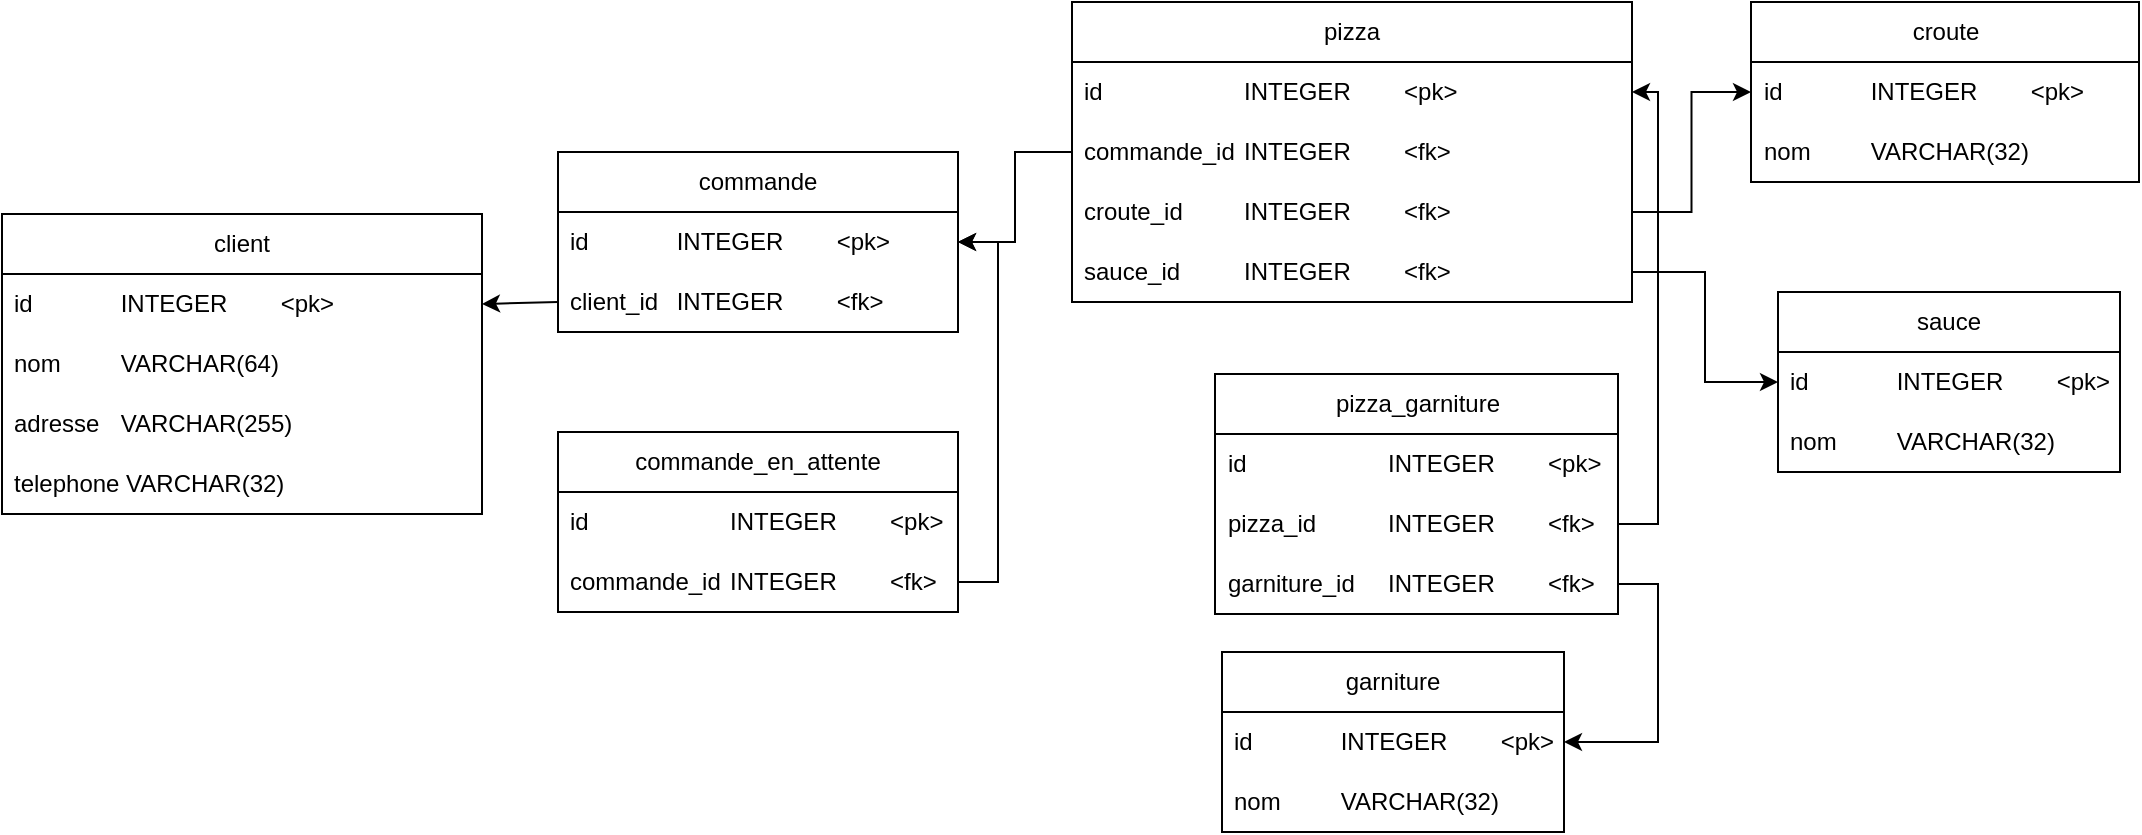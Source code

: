 <mxfile version="24.7.8">
  <diagram name="Page-1" id="law7bUPSEJyQWo3h34s5">
    <mxGraphModel dx="2140" dy="621" grid="0" gridSize="10" guides="1" tooltips="1" connect="1" arrows="1" fold="1" page="1" pageScale="1" pageWidth="850" pageHeight="1100" math="0" shadow="0">
      <root>
        <mxCell id="0" />
        <mxCell id="1" parent="0" />
        <mxCell id="54uGrx507U9KmqOnWweh-1" value="client" style="swimlane;fontStyle=0;childLayout=stackLayout;horizontal=1;startSize=30;horizontalStack=0;resizeParent=1;resizeParentMax=0;resizeLast=0;collapsible=1;marginBottom=0;whiteSpace=wrap;html=1;" parent="1" vertex="1">
          <mxGeometry x="-508" y="145" width="240" height="150" as="geometry" />
        </mxCell>
        <mxCell id="54uGrx507U9KmqOnWweh-2" value="id&lt;span style=&quot;white-space: pre;&quot;&gt;&#x9;&lt;/span&gt;&lt;span style=&quot;white-space: pre;&quot;&gt;&#x9;&lt;/span&gt;INTEGER&lt;span style=&quot;white-space: pre;&quot;&gt;&#x9;&lt;/span&gt;&amp;lt;pk&amp;gt;" style="text;strokeColor=none;fillColor=none;align=left;verticalAlign=middle;spacingLeft=4;spacingRight=4;overflow=hidden;points=[[0,0.5],[1,0.5]];portConstraint=eastwest;rotatable=0;whiteSpace=wrap;html=1;" parent="54uGrx507U9KmqOnWweh-1" vertex="1">
          <mxGeometry y="30" width="240" height="30" as="geometry" />
        </mxCell>
        <mxCell id="54uGrx507U9KmqOnWweh-3" value="nom&lt;span style=&quot;white-space: pre;&quot;&gt;&#x9;&lt;span style=&quot;white-space: pre;&quot;&gt;&#x9;&lt;/span&gt;&lt;/span&gt;VARCHAR(64)" style="text;strokeColor=none;fillColor=none;align=left;verticalAlign=middle;spacingLeft=4;spacingRight=4;overflow=hidden;points=[[0,0.5],[1,0.5]];portConstraint=eastwest;rotatable=0;whiteSpace=wrap;html=1;" parent="54uGrx507U9KmqOnWweh-1" vertex="1">
          <mxGeometry y="60" width="240" height="30" as="geometry" />
        </mxCell>
        <mxCell id="54uGrx507U9KmqOnWweh-4" value="adresse&lt;span style=&quot;white-space: pre;&quot;&gt;&#x9;&lt;/span&gt;VARCHAR(255)" style="text;strokeColor=none;fillColor=none;align=left;verticalAlign=middle;spacingLeft=4;spacingRight=4;overflow=hidden;points=[[0,0.5],[1,0.5]];portConstraint=eastwest;rotatable=0;whiteSpace=wrap;html=1;" parent="54uGrx507U9KmqOnWweh-1" vertex="1">
          <mxGeometry y="90" width="240" height="30" as="geometry" />
        </mxCell>
        <mxCell id="ClLT0BkD_5wGzcArE--C-41" value="telephone VARCHAR(32)" style="text;strokeColor=none;fillColor=none;align=left;verticalAlign=middle;spacingLeft=4;spacingRight=4;overflow=hidden;points=[[0,0.5],[1,0.5]];portConstraint=eastwest;rotatable=0;whiteSpace=wrap;html=1;" parent="54uGrx507U9KmqOnWweh-1" vertex="1">
          <mxGeometry y="120" width="240" height="30" as="geometry" />
        </mxCell>
        <mxCell id="54uGrx507U9KmqOnWweh-5" value="commande" style="swimlane;fontStyle=0;childLayout=stackLayout;horizontal=1;startSize=30;horizontalStack=0;resizeParent=1;resizeParentMax=0;resizeLast=0;collapsible=1;marginBottom=0;whiteSpace=wrap;html=1;" parent="1" vertex="1">
          <mxGeometry x="-230" y="114" width="200" height="90" as="geometry" />
        </mxCell>
        <mxCell id="54uGrx507U9KmqOnWweh-6" value="id&lt;span style=&quot;white-space: pre;&quot;&gt;&#x9;&lt;/span&gt;&lt;span style=&quot;white-space: pre;&quot;&gt;&#x9;&lt;/span&gt;INTEGER&lt;span style=&quot;white-space: pre;&quot;&gt;&#x9;&lt;/span&gt;&amp;lt;pk&amp;gt;" style="text;strokeColor=none;fillColor=none;align=left;verticalAlign=middle;spacingLeft=4;spacingRight=4;overflow=hidden;points=[[0,0.5],[1,0.5]];portConstraint=eastwest;rotatable=0;whiteSpace=wrap;html=1;" parent="54uGrx507U9KmqOnWweh-5" vertex="1">
          <mxGeometry y="30" width="200" height="30" as="geometry" />
        </mxCell>
        <mxCell id="54uGrx507U9KmqOnWweh-7" value="client_id&lt;span style=&quot;white-space: pre;&quot;&gt;&#x9;&lt;/span&gt;INTEGER&lt;span style=&quot;white-space: pre;&quot;&gt;&#x9;&lt;/span&gt;&amp;lt;fk&amp;gt;" style="text;strokeColor=none;fillColor=none;align=left;verticalAlign=middle;spacingLeft=4;spacingRight=4;overflow=hidden;points=[[0,0.5],[1,0.5]];portConstraint=eastwest;rotatable=0;whiteSpace=wrap;html=1;" parent="54uGrx507U9KmqOnWweh-5" vertex="1">
          <mxGeometry y="60" width="200" height="30" as="geometry" />
        </mxCell>
        <mxCell id="54uGrx507U9KmqOnWweh-9" value="" style="endArrow=classic;html=1;rounded=0;exitX=0;exitY=0.5;exitDx=0;exitDy=0;entryX=1;entryY=0.5;entryDx=0;entryDy=0;" parent="1" source="54uGrx507U9KmqOnWweh-7" target="54uGrx507U9KmqOnWweh-2" edge="1">
          <mxGeometry width="50" height="50" relative="1" as="geometry">
            <mxPoint x="230" y="320" as="sourcePoint" />
            <mxPoint x="280" y="270" as="targetPoint" />
          </mxGeometry>
        </mxCell>
        <mxCell id="54uGrx507U9KmqOnWweh-10" value="pizza" style="swimlane;fontStyle=0;childLayout=stackLayout;horizontal=1;startSize=30;horizontalStack=0;resizeParent=1;resizeParentMax=0;resizeLast=0;collapsible=1;marginBottom=0;whiteSpace=wrap;html=1;" parent="1" vertex="1">
          <mxGeometry x="27" y="39" width="280" height="150" as="geometry" />
        </mxCell>
        <mxCell id="54uGrx507U9KmqOnWweh-11" value="id&lt;span style=&quot;white-space: pre;&quot;&gt;&#x9;&lt;/span&gt;&lt;span style=&quot;white-space: pre;&quot;&gt;&#x9;&lt;span style=&quot;white-space: pre;&quot;&gt;&#x9;&lt;/span&gt;&lt;/span&gt;INTEGER&lt;span style=&quot;white-space: pre;&quot;&gt;&#x9;&lt;/span&gt;&amp;lt;pk&amp;gt;" style="text;strokeColor=none;fillColor=none;align=left;verticalAlign=middle;spacingLeft=4;spacingRight=4;overflow=hidden;points=[[0,0.5],[1,0.5]];portConstraint=eastwest;rotatable=0;whiteSpace=wrap;html=1;" parent="54uGrx507U9KmqOnWweh-10" vertex="1">
          <mxGeometry y="30" width="280" height="30" as="geometry" />
        </mxCell>
        <mxCell id="54uGrx507U9KmqOnWweh-12" value="commande_id&lt;span style=&quot;white-space: pre;&quot;&gt;&#x9;&lt;/span&gt;INTEGER&lt;span style=&quot;white-space: pre;&quot;&gt;&#x9;&lt;/span&gt;&amp;lt;fk&amp;gt;" style="text;strokeColor=none;fillColor=none;align=left;verticalAlign=middle;spacingLeft=4;spacingRight=4;overflow=hidden;points=[[0,0.5],[1,0.5]];portConstraint=eastwest;rotatable=0;whiteSpace=wrap;html=1;" parent="54uGrx507U9KmqOnWweh-10" vertex="1">
          <mxGeometry y="60" width="280" height="30" as="geometry" />
        </mxCell>
        <mxCell id="fwsgoGqbC8sUdUVnBDKP-1" value="croute_id&lt;span style=&quot;white-space: pre;&quot;&gt;&#x9;&lt;/span&gt;&lt;span style=&quot;white-space: pre;&quot;&gt;&#x9;&lt;/span&gt;INTEGER&lt;span style=&quot;white-space: pre;&quot;&gt;&#x9;&lt;/span&gt;&amp;lt;fk&amp;gt;" style="text;strokeColor=none;fillColor=none;align=left;verticalAlign=middle;spacingLeft=4;spacingRight=4;overflow=hidden;points=[[0,0.5],[1,0.5]];portConstraint=eastwest;rotatable=0;whiteSpace=wrap;html=1;" vertex="1" parent="54uGrx507U9KmqOnWweh-10">
          <mxGeometry y="90" width="280" height="30" as="geometry" />
        </mxCell>
        <mxCell id="fwsgoGqbC8sUdUVnBDKP-3" value="sauce_id&lt;span style=&quot;white-space: pre;&quot;&gt;&#x9;&lt;/span&gt;&lt;span style=&quot;white-space: pre;&quot;&gt;&#x9;&lt;/span&gt;INTEGER&lt;span style=&quot;white-space: pre;&quot;&gt;&#x9;&lt;/span&gt;&amp;lt;fk&amp;gt;" style="text;strokeColor=none;fillColor=none;align=left;verticalAlign=middle;spacingLeft=4;spacingRight=4;overflow=hidden;points=[[0,0.5],[1,0.5]];portConstraint=eastwest;rotatable=0;whiteSpace=wrap;html=1;" vertex="1" parent="54uGrx507U9KmqOnWweh-10">
          <mxGeometry y="120" width="280" height="30" as="geometry" />
        </mxCell>
        <mxCell id="54uGrx507U9KmqOnWweh-20" value="commande_en_attente" style="swimlane;fontStyle=0;childLayout=stackLayout;horizontal=1;startSize=30;horizontalStack=0;resizeParent=1;resizeParentMax=0;resizeLast=0;collapsible=1;marginBottom=0;whiteSpace=wrap;html=1;" parent="1" vertex="1">
          <mxGeometry x="-230" y="254" width="200" height="90" as="geometry" />
        </mxCell>
        <mxCell id="54uGrx507U9KmqOnWweh-21" value="id&lt;span style=&quot;white-space: pre;&quot;&gt;&#x9;&lt;span style=&quot;white-space: pre;&quot;&gt;&#x9;&lt;span style=&quot;white-space: pre;&quot;&gt;&#x9;&lt;/span&gt;&lt;/span&gt;&lt;/span&gt;INTEGER&lt;span style=&quot;white-space: pre;&quot;&gt;&lt;span style=&quot;white-space: pre;&quot;&gt;&#x9;&lt;/span&gt;&lt;/span&gt;&amp;lt;pk&amp;gt;" style="text;strokeColor=none;fillColor=none;align=left;verticalAlign=middle;spacingLeft=4;spacingRight=4;overflow=hidden;points=[[0,0.5],[1,0.5]];portConstraint=eastwest;rotatable=0;whiteSpace=wrap;html=1;" parent="54uGrx507U9KmqOnWweh-20" vertex="1">
          <mxGeometry y="30" width="200" height="30" as="geometry" />
        </mxCell>
        <mxCell id="54uGrx507U9KmqOnWweh-22" value="commande_id&lt;span style=&quot;white-space: pre;&quot;&gt;&#x9;&lt;/span&gt;INTEGER&lt;span style=&quot;white-space: pre;&quot;&gt;&#x9;&lt;/span&gt;&amp;lt;fk&amp;gt;" style="text;strokeColor=none;fillColor=none;align=left;verticalAlign=middle;spacingLeft=4;spacingRight=4;overflow=hidden;points=[[0,0.5],[1,0.5]];portConstraint=eastwest;rotatable=0;whiteSpace=wrap;html=1;" parent="54uGrx507U9KmqOnWweh-20" vertex="1">
          <mxGeometry y="60" width="200" height="30" as="geometry" />
        </mxCell>
        <mxCell id="ClLT0BkD_5wGzcArE--C-2" style="edgeStyle=orthogonalEdgeStyle;rounded=0;orthogonalLoop=1;jettySize=auto;html=1;exitX=1;exitY=0.5;exitDx=0;exitDy=0;entryX=1;entryY=0.5;entryDx=0;entryDy=0;" parent="1" source="54uGrx507U9KmqOnWweh-22" target="54uGrx507U9KmqOnWweh-6" edge="1">
          <mxGeometry relative="1" as="geometry" />
        </mxCell>
        <mxCell id="ClLT0BkD_5wGzcArE--C-3" style="edgeStyle=orthogonalEdgeStyle;rounded=0;orthogonalLoop=1;jettySize=auto;html=1;exitX=0;exitY=0.5;exitDx=0;exitDy=0;" parent="1" source="54uGrx507U9KmqOnWweh-12" target="54uGrx507U9KmqOnWweh-6" edge="1">
          <mxGeometry relative="1" as="geometry" />
        </mxCell>
        <mxCell id="ClLT0BkD_5wGzcArE--C-4" value="croute" style="swimlane;fontStyle=0;childLayout=stackLayout;horizontal=1;startSize=30;horizontalStack=0;resizeParent=1;resizeParentMax=0;resizeLast=0;collapsible=1;marginBottom=0;whiteSpace=wrap;html=1;" parent="1" vertex="1">
          <mxGeometry x="366.5" y="39" width="194" height="90" as="geometry" />
        </mxCell>
        <mxCell id="ClLT0BkD_5wGzcArE--C-5" value="id&lt;span style=&quot;white-space: pre;&quot;&gt;&#x9;&lt;/span&gt;&lt;span style=&quot;white-space: pre;&quot;&gt;&#x9;&lt;/span&gt;INTEGER&lt;span style=&quot;white-space: pre;&quot;&gt;&#x9;&lt;/span&gt;&amp;lt;pk&amp;gt;" style="text;strokeColor=none;fillColor=none;align=left;verticalAlign=middle;spacingLeft=4;spacingRight=4;overflow=hidden;points=[[0,0.5],[1,0.5]];portConstraint=eastwest;rotatable=0;whiteSpace=wrap;html=1;" parent="ClLT0BkD_5wGzcArE--C-4" vertex="1">
          <mxGeometry y="30" width="194" height="30" as="geometry" />
        </mxCell>
        <mxCell id="ClLT0BkD_5wGzcArE--C-6" value="nom&lt;span style=&quot;white-space: pre;&quot;&gt;&#x9;&lt;/span&gt;&lt;span style=&quot;white-space: pre;&quot;&gt;&#x9;&lt;/span&gt;VARCHAR(32)" style="text;strokeColor=none;fillColor=none;align=left;verticalAlign=middle;spacingLeft=4;spacingRight=4;overflow=hidden;points=[[0,0.5],[1,0.5]];portConstraint=eastwest;rotatable=0;whiteSpace=wrap;html=1;" parent="ClLT0BkD_5wGzcArE--C-4" vertex="1">
          <mxGeometry y="60" width="194" height="30" as="geometry" />
        </mxCell>
        <mxCell id="ClLT0BkD_5wGzcArE--C-17" value="sauce" style="swimlane;fontStyle=0;childLayout=stackLayout;horizontal=1;startSize=30;horizontalStack=0;resizeParent=1;resizeParentMax=0;resizeLast=0;collapsible=1;marginBottom=0;whiteSpace=wrap;html=1;" parent="1" vertex="1">
          <mxGeometry x="380" y="184" width="171" height="90" as="geometry" />
        </mxCell>
        <mxCell id="ClLT0BkD_5wGzcArE--C-18" value="id&lt;span style=&quot;white-space: pre;&quot;&gt;&#x9;&lt;/span&gt;&lt;span style=&quot;white-space: pre;&quot;&gt;&#x9;&lt;/span&gt;INTEGER&lt;span style=&quot;white-space: pre;&quot;&gt;&#x9;&lt;/span&gt;&amp;lt;pk&amp;gt;" style="text;strokeColor=none;fillColor=none;align=left;verticalAlign=middle;spacingLeft=4;spacingRight=4;overflow=hidden;points=[[0,0.5],[1,0.5]];portConstraint=eastwest;rotatable=0;whiteSpace=wrap;html=1;" parent="ClLT0BkD_5wGzcArE--C-17" vertex="1">
          <mxGeometry y="30" width="171" height="30" as="geometry" />
        </mxCell>
        <mxCell id="ClLT0BkD_5wGzcArE--C-19" value="nom&lt;span style=&quot;white-space: pre;&quot;&gt;&#x9;&lt;/span&gt;&lt;span style=&quot;white-space: pre;&quot;&gt;&#x9;&lt;/span&gt;VARCHAR(32)" style="text;strokeColor=none;fillColor=none;align=left;verticalAlign=middle;spacingLeft=4;spacingRight=4;overflow=hidden;points=[[0,0.5],[1,0.5]];portConstraint=eastwest;rotatable=0;whiteSpace=wrap;html=1;" parent="ClLT0BkD_5wGzcArE--C-17" vertex="1">
          <mxGeometry y="60" width="171" height="30" as="geometry" />
        </mxCell>
        <mxCell id="ClLT0BkD_5wGzcArE--C-31" value="garniture" style="swimlane;fontStyle=0;childLayout=stackLayout;horizontal=1;startSize=30;horizontalStack=0;resizeParent=1;resizeParentMax=0;resizeLast=0;collapsible=1;marginBottom=0;whiteSpace=wrap;html=1;" parent="1" vertex="1">
          <mxGeometry x="102" y="364" width="171" height="90" as="geometry" />
        </mxCell>
        <mxCell id="ClLT0BkD_5wGzcArE--C-32" value="id&lt;span style=&quot;white-space: pre;&quot;&gt;&#x9;&lt;/span&gt;&lt;span style=&quot;white-space: pre;&quot;&gt;&#x9;&lt;/span&gt;INTEGER&lt;span style=&quot;white-space: pre;&quot;&gt;&#x9;&lt;/span&gt;&amp;lt;pk&amp;gt;" style="text;strokeColor=none;fillColor=none;align=left;verticalAlign=middle;spacingLeft=4;spacingRight=4;overflow=hidden;points=[[0,0.5],[1,0.5]];portConstraint=eastwest;rotatable=0;whiteSpace=wrap;html=1;" parent="ClLT0BkD_5wGzcArE--C-31" vertex="1">
          <mxGeometry y="30" width="171" height="30" as="geometry" />
        </mxCell>
        <mxCell id="ClLT0BkD_5wGzcArE--C-33" value="nom&lt;span style=&quot;white-space: pre;&quot;&gt;&#x9;&lt;/span&gt;&lt;span style=&quot;white-space: pre;&quot;&gt;&#x9;&lt;/span&gt;VARCHAR(32)" style="text;strokeColor=none;fillColor=none;align=left;verticalAlign=middle;spacingLeft=4;spacingRight=4;overflow=hidden;points=[[0,0.5],[1,0.5]];portConstraint=eastwest;rotatable=0;whiteSpace=wrap;html=1;" parent="ClLT0BkD_5wGzcArE--C-31" vertex="1">
          <mxGeometry y="60" width="171" height="30" as="geometry" />
        </mxCell>
        <mxCell id="ClLT0BkD_5wGzcArE--C-35" value="pizza_garniture" style="swimlane;fontStyle=0;childLayout=stackLayout;horizontal=1;startSize=30;horizontalStack=0;resizeParent=1;resizeParentMax=0;resizeLast=0;collapsible=1;marginBottom=0;whiteSpace=wrap;html=1;" parent="1" vertex="1">
          <mxGeometry x="98.5" y="225" width="201.5" height="120" as="geometry" />
        </mxCell>
        <mxCell id="B7TgcnkMA8tSP8kY9bCg-1" value="id&lt;span style=&quot;white-space: pre;&quot;&gt;&#x9;&lt;/span&gt;&lt;span style=&quot;white-space: pre;&quot;&gt;&#x9;&lt;span style=&quot;white-space: pre;&quot;&gt;&#x9;&lt;/span&gt;&lt;/span&gt;INTEGER&lt;span style=&quot;white-space: pre;&quot;&gt;&#x9;&lt;/span&gt;&amp;lt;pk&amp;gt;" style="text;strokeColor=none;fillColor=none;align=left;verticalAlign=middle;spacingLeft=4;spacingRight=4;overflow=hidden;points=[[0,0.5],[1,0.5]];portConstraint=eastwest;rotatable=0;whiteSpace=wrap;html=1;" parent="ClLT0BkD_5wGzcArE--C-35" vertex="1">
          <mxGeometry y="30" width="201.5" height="30" as="geometry" />
        </mxCell>
        <mxCell id="ClLT0BkD_5wGzcArE--C-36" value="pizza_id&lt;span style=&quot;white-space: pre;&quot;&gt;&#x9;&lt;span style=&quot;white-space: pre;&quot;&gt;&#x9;&lt;/span&gt;&lt;/span&gt;INTEGER&lt;span style=&quot;white-space: pre;&quot;&gt;&lt;span style=&quot;white-space: pre;&quot;&gt;&#x9;&lt;/span&gt;&lt;/span&gt;&amp;lt;fk&amp;gt;" style="text;strokeColor=none;fillColor=none;align=left;verticalAlign=middle;spacingLeft=4;spacingRight=4;overflow=hidden;points=[[0,0.5],[1,0.5]];portConstraint=eastwest;rotatable=0;whiteSpace=wrap;html=1;" parent="ClLT0BkD_5wGzcArE--C-35" vertex="1">
          <mxGeometry y="60" width="201.5" height="30" as="geometry" />
        </mxCell>
        <mxCell id="ClLT0BkD_5wGzcArE--C-37" value="garniture_id&lt;span style=&quot;white-space: pre;&quot;&gt;&#x9;&lt;/span&gt;INTEGER&lt;span style=&quot;white-space: pre;&quot;&gt;&#x9;&lt;/span&gt;&amp;lt;fk&amp;gt;" style="text;strokeColor=none;fillColor=none;align=left;verticalAlign=middle;spacingLeft=4;spacingRight=4;overflow=hidden;points=[[0,0.5],[1,0.5]];portConstraint=eastwest;rotatable=0;whiteSpace=wrap;html=1;" parent="ClLT0BkD_5wGzcArE--C-35" vertex="1">
          <mxGeometry y="90" width="201.5" height="30" as="geometry" />
        </mxCell>
        <mxCell id="ClLT0BkD_5wGzcArE--C-39" style="edgeStyle=orthogonalEdgeStyle;rounded=0;orthogonalLoop=1;jettySize=auto;html=1;exitX=1;exitY=0.5;exitDx=0;exitDy=0;" parent="1" source="ClLT0BkD_5wGzcArE--C-37" target="ClLT0BkD_5wGzcArE--C-32" edge="1">
          <mxGeometry relative="1" as="geometry" />
        </mxCell>
        <mxCell id="fwsgoGqbC8sUdUVnBDKP-2" style="edgeStyle=orthogonalEdgeStyle;rounded=0;orthogonalLoop=1;jettySize=auto;html=1;exitX=1;exitY=0.5;exitDx=0;exitDy=0;entryX=1;entryY=0.5;entryDx=0;entryDy=0;" edge="1" parent="1" source="ClLT0BkD_5wGzcArE--C-36" target="54uGrx507U9KmqOnWweh-11">
          <mxGeometry relative="1" as="geometry" />
        </mxCell>
        <mxCell id="fwsgoGqbC8sUdUVnBDKP-4" style="edgeStyle=orthogonalEdgeStyle;rounded=0;orthogonalLoop=1;jettySize=auto;html=1;exitX=1;exitY=0.5;exitDx=0;exitDy=0;entryX=0;entryY=0.5;entryDx=0;entryDy=0;" edge="1" parent="1" source="fwsgoGqbC8sUdUVnBDKP-1" target="ClLT0BkD_5wGzcArE--C-5">
          <mxGeometry relative="1" as="geometry" />
        </mxCell>
        <mxCell id="fwsgoGqbC8sUdUVnBDKP-5" style="edgeStyle=orthogonalEdgeStyle;rounded=0;orthogonalLoop=1;jettySize=auto;html=1;exitX=1;exitY=0.5;exitDx=0;exitDy=0;entryX=0;entryY=0.5;entryDx=0;entryDy=0;" edge="1" parent="1" source="fwsgoGqbC8sUdUVnBDKP-3" target="ClLT0BkD_5wGzcArE--C-18">
          <mxGeometry relative="1" as="geometry" />
        </mxCell>
      </root>
    </mxGraphModel>
  </diagram>
</mxfile>
